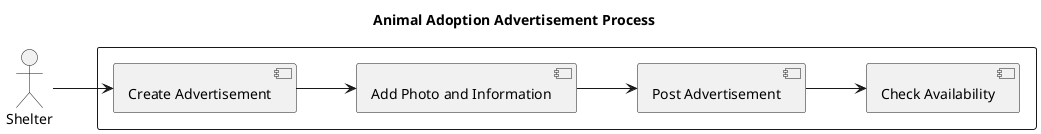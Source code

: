 @startuml
title Animal Adoption Advertisement Process
left to right direction
skinparam packageStyle rectangle

actor Shelter as S
rectangle  {
  [Create Advertisement] --> [Add Photo and Information]
  [Add Photo and Information] --> [Post Advertisement]
  [Post Advertisement] --> [Check Availability]
}
S --> [Create Advertisement]
@enduml
